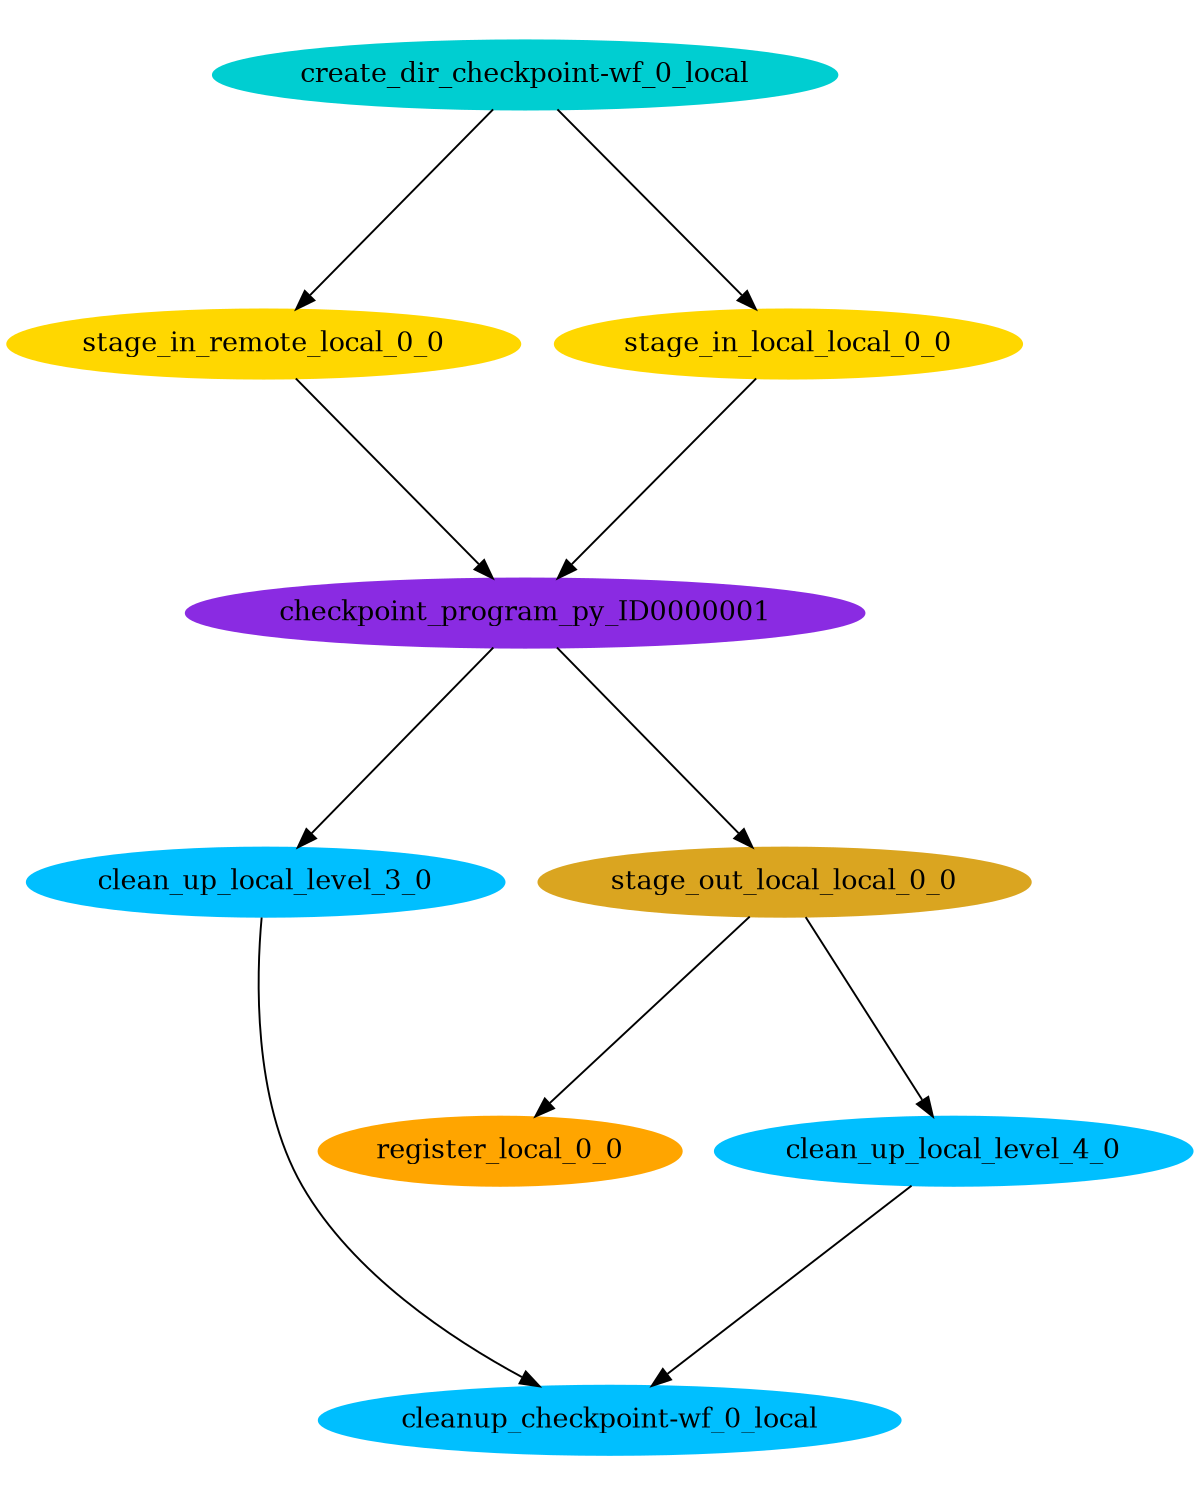 digraph E {
size="8.0,10.0"
ratio=fill
node [shape=ellipse]
edge [arrowhead=normal, arrowsize=1.0]
	"stage_in_remote_local_0_0" [color=gold,style=filled,label="stage_in_remote_local_0_0"]
	"register_local_0_0" [color=orange,style=filled,label="register_local_0_0"]
	"clean_up_local_level_3_0" [color=deepskyblue,style=filled,label="clean_up_local_level_3_0"]
	"stage_out_local_local_0_0" [color=goldenrod,style=filled,label="stage_out_local_local_0_0"]
	"clean_up_local_level_4_0" [color=deepskyblue,style=filled,label="clean_up_local_level_4_0"]
	"checkpoint_program_py_ID0000001" [color=blueviolet,style=filled,label="checkpoint_program_py_ID0000001"]
	"stage_in_local_local_0_0" [color=gold,style=filled,label="stage_in_local_local_0_0"]
	"create_dir_checkpoint-wf_0_local" [color=darkturquoise,style=filled,label="create_dir_checkpoint-wf_0_local"]
	"cleanup_checkpoint-wf_0_local" [color=deepskyblue,style=filled,label="cleanup_checkpoint-wf_0_local"]

	"stage_in_remote_local_0_0" -> "checkpoint_program_py_ID0000001"
	"clean_up_local_level_3_0" -> "cleanup_checkpoint-wf_0_local"
	"stage_out_local_local_0_0" -> "register_local_0_0"
	"stage_out_local_local_0_0" -> "clean_up_local_level_4_0"
	"clean_up_local_level_4_0" -> "cleanup_checkpoint-wf_0_local"
	"checkpoint_program_py_ID0000001" -> "clean_up_local_level_3_0"
	"checkpoint_program_py_ID0000001" -> "stage_out_local_local_0_0"
	"stage_in_local_local_0_0" -> "checkpoint_program_py_ID0000001"
	"create_dir_checkpoint-wf_0_local" -> "stage_in_remote_local_0_0"
	"create_dir_checkpoint-wf_0_local" -> "stage_in_local_local_0_0"
}
